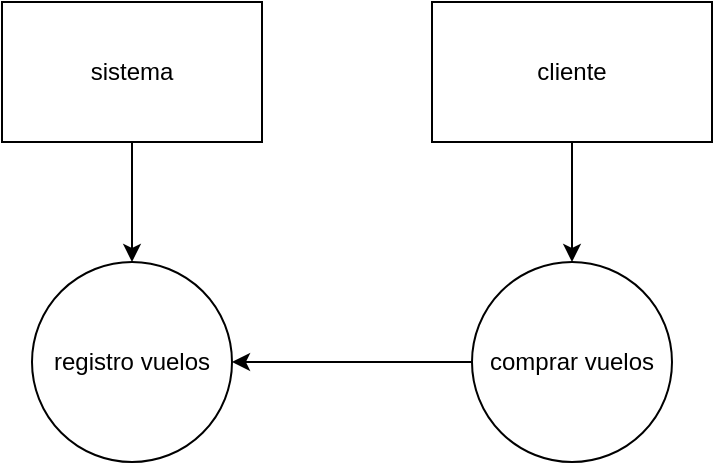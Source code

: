 <mxfile version="27.0.9">
  <diagram name="Página-1" id="-B1-mtX1BWI8dpQnZupe">
    <mxGraphModel dx="1111" dy="499" grid="1" gridSize="10" guides="1" tooltips="1" connect="1" arrows="1" fold="1" page="1" pageScale="1" pageWidth="827" pageHeight="1169" math="0" shadow="0">
      <root>
        <mxCell id="0" />
        <mxCell id="1" parent="0" />
        <mxCell id="wDAnrYt7R3O2v1MVooIJ-7" style="edgeStyle=orthogonalEdgeStyle;rounded=0;orthogonalLoop=1;jettySize=auto;html=1;entryX=0.5;entryY=0;entryDx=0;entryDy=0;" edge="1" parent="1" source="wDAnrYt7R3O2v1MVooIJ-1" target="wDAnrYt7R3O2v1MVooIJ-4">
          <mxGeometry relative="1" as="geometry" />
        </mxCell>
        <mxCell id="wDAnrYt7R3O2v1MVooIJ-1" value="&lt;font style=&quot;vertical-align: inherit;&quot;&gt;&lt;font style=&quot;vertical-align: inherit;&quot;&gt;sistema&lt;/font&gt;&lt;/font&gt;" style="rounded=0;whiteSpace=wrap;html=1;" vertex="1" parent="1">
          <mxGeometry x="165" y="110" width="130" height="70" as="geometry" />
        </mxCell>
        <mxCell id="wDAnrYt7R3O2v1MVooIJ-5" style="edgeStyle=orthogonalEdgeStyle;rounded=0;orthogonalLoop=1;jettySize=auto;html=1;" edge="1" parent="1" source="wDAnrYt7R3O2v1MVooIJ-2" target="wDAnrYt7R3O2v1MVooIJ-3">
          <mxGeometry relative="1" as="geometry" />
        </mxCell>
        <mxCell id="wDAnrYt7R3O2v1MVooIJ-2" value="&lt;font style=&quot;vertical-align: inherit;&quot;&gt;&lt;font style=&quot;vertical-align: inherit;&quot;&gt;cliente&lt;/font&gt;&lt;/font&gt;" style="rounded=0;whiteSpace=wrap;html=1;" vertex="1" parent="1">
          <mxGeometry x="380" y="110" width="140" height="70" as="geometry" />
        </mxCell>
        <mxCell id="wDAnrYt7R3O2v1MVooIJ-6" style="edgeStyle=orthogonalEdgeStyle;rounded=0;orthogonalLoop=1;jettySize=auto;html=1;entryX=1;entryY=0.5;entryDx=0;entryDy=0;" edge="1" parent="1" source="wDAnrYt7R3O2v1MVooIJ-3" target="wDAnrYt7R3O2v1MVooIJ-4">
          <mxGeometry relative="1" as="geometry" />
        </mxCell>
        <mxCell id="wDAnrYt7R3O2v1MVooIJ-3" value="&lt;font style=&quot;vertical-align: inherit;&quot;&gt;&lt;font style=&quot;vertical-align: inherit;&quot;&gt;comprar vuelos&lt;/font&gt;&lt;/font&gt;" style="ellipse;whiteSpace=wrap;html=1;aspect=fixed;" vertex="1" parent="1">
          <mxGeometry x="400" y="240" width="100" height="100" as="geometry" />
        </mxCell>
        <mxCell id="wDAnrYt7R3O2v1MVooIJ-4" value="&lt;font style=&quot;vertical-align: inherit;&quot;&gt;&lt;font style=&quot;vertical-align: inherit;&quot;&gt;registro vuelos&lt;/font&gt;&lt;/font&gt;" style="ellipse;whiteSpace=wrap;html=1;aspect=fixed;" vertex="1" parent="1">
          <mxGeometry x="180" y="240" width="100" height="100" as="geometry" />
        </mxCell>
      </root>
    </mxGraphModel>
  </diagram>
</mxfile>
